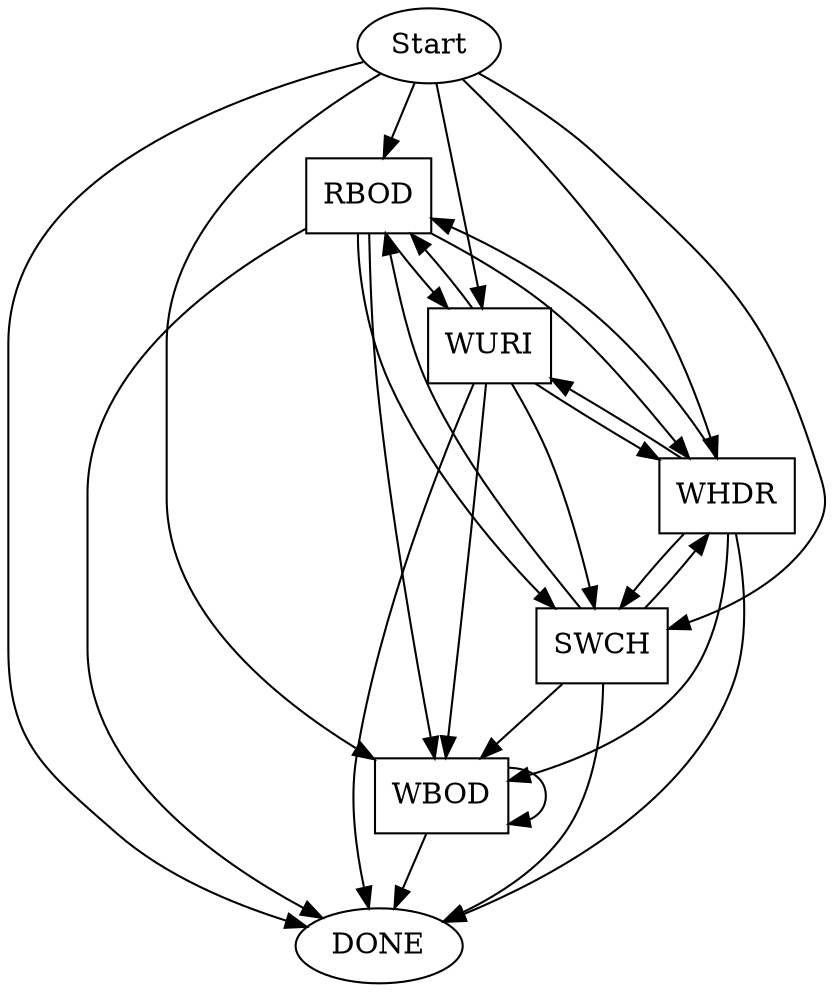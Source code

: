 digraph G {
  Start [shape = ellipse];
  RBOD [shape = box];
  WURI [shape = box];
  WHDR [shape = box];
  WBOD [shape = box];
  SWCH [shape = box];
  DONE [shape = ellipse];


  Start -> DONE;
  Start -> RBOD;
  Start -> WBOD;
  Start -> WHDR;
  Start -> WURI;
  Start -> SWCH;

  RBOD -> DONE;
  RBOD -> WBOD;
  RBOD -> WHDR;
  RBOD -> WURI;
  RBOD -> SWCH;

  WURI -> DONE;
  WURI -> RBOD;
  WURI -> WBOD;
  WURI -> WHDR;
  WURI -> SWCH;

  WHDR -> DONE;
  WHDR -> RBOD;
  WHDR -> WBOD;
  WHDR -> WURI;
  WHDR -> SWCH;

  SWCH -> DONE;
  SWCH -> RBOD;
  SWCH -> WBOD;
  SWCH -> WHDR;

  WBOD -> WBOD;
  WBOD -> DONE;
}
